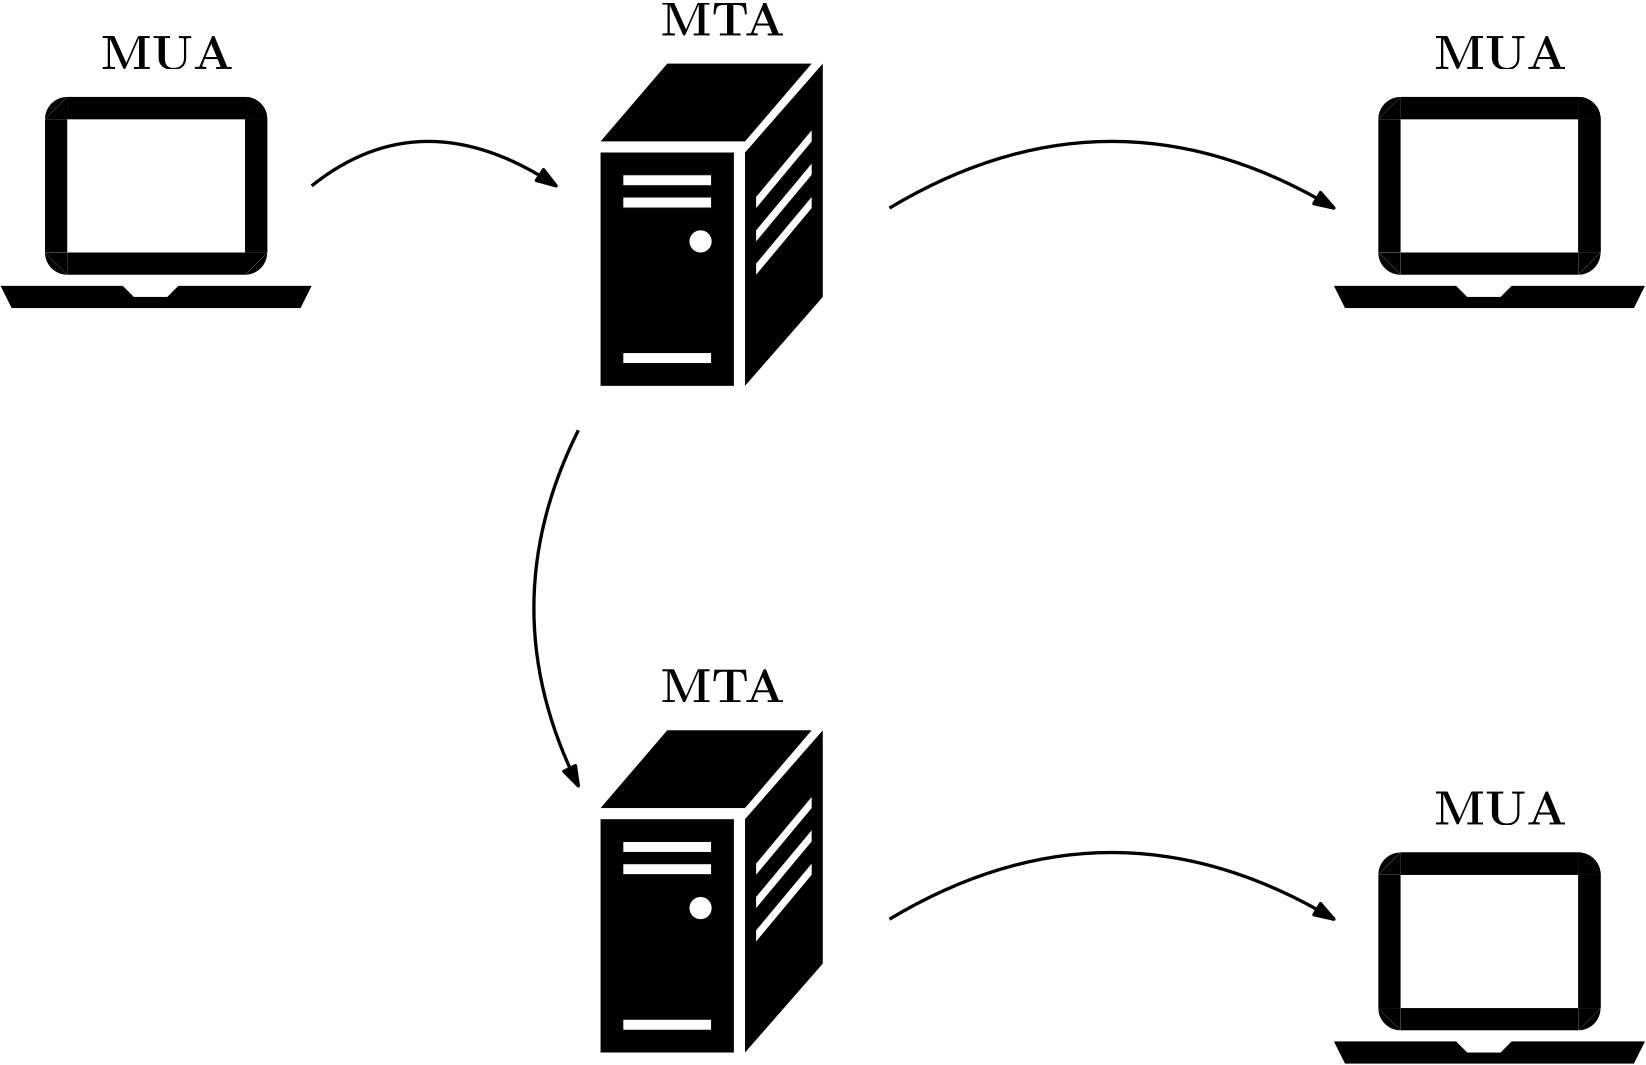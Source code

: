 <?xml version="1.0"?>
<!DOCTYPE ipe SYSTEM "ipe.dtd">
<ipe version="70212" creator="Ipe 7.2.13">
<info created="D:20200421014650" modified="D:20200423192901"/>
<ipestyle name="basic">
<symbol name="arrow/arc(spx)">
<path stroke="sym-stroke" fill="sym-stroke" pen="sym-pen">
0 0 m
-1 0.333 l
-1 -0.333 l
h
</path>
</symbol>
<symbol name="arrow/farc(spx)">
<path stroke="sym-stroke" fill="white" pen="sym-pen">
0 0 m
-1 0.333 l
-1 -0.333 l
h
</path>
</symbol>
<symbol name="arrow/ptarc(spx)">
<path stroke="sym-stroke" fill="sym-stroke" pen="sym-pen">
0 0 m
-1 0.333 l
-0.8 0 l
-1 -0.333 l
h
</path>
</symbol>
<symbol name="arrow/fptarc(spx)">
<path stroke="sym-stroke" fill="white" pen="sym-pen">
0 0 m
-1 0.333 l
-0.8 0 l
-1 -0.333 l
h
</path>
</symbol>
<symbol name="mark/circle(sx)" transformations="translations">
<path fill="sym-stroke">
0.6 0 0 0.6 0 0 e
0.4 0 0 0.4 0 0 e
</path>
</symbol>
<symbol name="mark/disk(sx)" transformations="translations">
<path fill="sym-stroke">
0.6 0 0 0.6 0 0 e
</path>
</symbol>
<symbol name="mark/fdisk(sfx)" transformations="translations">
<group>
<path fill="sym-fill">
0.5 0 0 0.5 0 0 e
</path>
<path fill="sym-stroke" fillrule="eofill">
0.6 0 0 0.6 0 0 e
0.4 0 0 0.4 0 0 e
</path>
</group>
</symbol>
<symbol name="mark/box(sx)" transformations="translations">
<path fill="sym-stroke" fillrule="eofill">
-0.6 -0.6 m
0.6 -0.6 l
0.6 0.6 l
-0.6 0.6 l
h
-0.4 -0.4 m
0.4 -0.4 l
0.4 0.4 l
-0.4 0.4 l
h
</path>
</symbol>
<symbol name="mark/square(sx)" transformations="translations">
<path fill="sym-stroke">
-0.6 -0.6 m
0.6 -0.6 l
0.6 0.6 l
-0.6 0.6 l
h
</path>
</symbol>
<symbol name="mark/fsquare(sfx)" transformations="translations">
<group>
<path fill="sym-fill">
-0.5 -0.5 m
0.5 -0.5 l
0.5 0.5 l
-0.5 0.5 l
h
</path>
<path fill="sym-stroke" fillrule="eofill">
-0.6 -0.6 m
0.6 -0.6 l
0.6 0.6 l
-0.6 0.6 l
h
-0.4 -0.4 m
0.4 -0.4 l
0.4 0.4 l
-0.4 0.4 l
h
</path>
</group>
</symbol>
<symbol name="mark/cross(sx)" transformations="translations">
<group>
<path fill="sym-stroke">
-0.43 -0.57 m
0.57 0.43 l
0.43 0.57 l
-0.57 -0.43 l
h
</path>
<path fill="sym-stroke">
-0.43 0.57 m
0.57 -0.43 l
0.43 -0.57 l
-0.57 0.43 l
h
</path>
</group>
</symbol>
<symbol name="arrow/fnormal(spx)">
<path stroke="sym-stroke" fill="white" pen="sym-pen">
0 0 m
-1 0.333 l
-1 -0.333 l
h
</path>
</symbol>
<symbol name="arrow/pointed(spx)">
<path stroke="sym-stroke" fill="sym-stroke" pen="sym-pen">
0 0 m
-1 0.333 l
-0.8 0 l
-1 -0.333 l
h
</path>
</symbol>
<symbol name="arrow/fpointed(spx)">
<path stroke="sym-stroke" fill="white" pen="sym-pen">
0 0 m
-1 0.333 l
-0.8 0 l
-1 -0.333 l
h
</path>
</symbol>
<symbol name="arrow/linear(spx)">
<path stroke="sym-stroke" pen="sym-pen">
-1 0.333 m
0 0 l
-1 -0.333 l
</path>
</symbol>
<symbol name="arrow/fdouble(spx)">
<path stroke="sym-stroke" fill="white" pen="sym-pen">
0 0 m
-1 0.333 l
-1 -0.333 l
h
-1 0 m
-2 0.333 l
-2 -0.333 l
h
</path>
</symbol>
<symbol name="arrow/double(spx)">
<path stroke="sym-stroke" fill="sym-stroke" pen="sym-pen">
0 0 m
-1 0.333 l
-1 -0.333 l
h
-1 0 m
-2 0.333 l
-2 -0.333 l
h
</path>
</symbol>
<pen name="heavier" value="0.8"/>
<pen name="fat" value="1.2"/>
<pen name="ultrafat" value="2"/>
<symbolsize name="large" value="5"/>
<symbolsize name="small" value="2"/>
<symbolsize name="tiny" value="1.1"/>
<arrowsize name="large" value="10"/>
<arrowsize name="small" value="5"/>
<arrowsize name="tiny" value="3"/>
<color name="red" value="1 0 0"/>
<color name="green" value="0 1 0"/>
<color name="blue" value="0 0 1"/>
<color name="yellow" value="1 1 0"/>
<color name="orange" value="1 0.647 0"/>
<color name="gold" value="1 0.843 0"/>
<color name="purple" value="0.627 0.125 0.941"/>
<color name="gray" value="0.745"/>
<color name="brown" value="0.647 0.165 0.165"/>
<color name="navy" value="0 0 0.502"/>
<color name="pink" value="1 0.753 0.796"/>
<color name="seagreen" value="0.18 0.545 0.341"/>
<color name="turquoise" value="0.251 0.878 0.816"/>
<color name="violet" value="0.933 0.51 0.933"/>
<color name="darkblue" value="0 0 0.545"/>
<color name="darkcyan" value="0 0.545 0.545"/>
<color name="darkgray" value="0.663"/>
<color name="darkgreen" value="0 0.392 0"/>
<color name="darkmagenta" value="0.545 0 0.545"/>
<color name="darkorange" value="1 0.549 0"/>
<color name="darkred" value="0.545 0 0"/>
<color name="lightblue" value="0.678 0.847 0.902"/>
<color name="lightcyan" value="0.878 1 1"/>
<color name="lightgray" value="0.827"/>
<color name="lightgreen" value="0.565 0.933 0.565"/>
<color name="lightyellow" value="1 1 0.878"/>
<dashstyle name="dashed" value="[4] 0"/>
<dashstyle name="dotted" value="[1 3] 0"/>
<dashstyle name="dash dotted" value="[4 2 1 2] 0"/>
<dashstyle name="dash dot dotted" value="[4 2 1 2 1 2] 0"/>
<textsize name="large" value="\large"/>
<textsize name="small" value="\small"/>
<textsize name="tiny" value="\tiny"/>
<textsize name="Large" value="\Large"/>
<textsize name="LARGE" value="\LARGE"/>
<textsize name="huge" value="\huge"/>
<textsize name="Huge" value="\Huge"/>
<textsize name="footnote" value="\footnotesize"/>
<textstyle name="center" begin="\begin{center}" end="\end{center}"/>
<textstyle name="itemize" begin="\begin{itemize}" end="\end{itemize}"/>
<textstyle name="item" begin="\begin{itemize}\item{}" end="\end{itemize}"/>
<gridsize name="4 pts" value="4"/>
<gridsize name="8 pts (~3 mm)" value="8"/>
<gridsize name="16 pts (~6 mm)" value="16"/>
<gridsize name="32 pts (~12 mm)" value="32"/>
<gridsize name="10 pts (~3.5 mm)" value="10"/>
<gridsize name="20 pts (~7 mm)" value="20"/>
<gridsize name="14 pts (~5 mm)" value="14"/>
<gridsize name="28 pts (~10 mm)" value="28"/>
<gridsize name="56 pts (~20 mm)" value="56"/>
<anglesize name="90 deg" value="90"/>
<anglesize name="60 deg" value="60"/>
<anglesize name="45 deg" value="45"/>
<anglesize name="30 deg" value="30"/>
<anglesize name="22.5 deg" value="22.5"/>
<opacity name="10%" value="0.1"/>
<opacity name="30%" value="0.3"/>
<opacity name="50%" value="0.5"/>
<opacity name="75%" value="0.75"/>
<tiling name="falling" angle="-60" step="4" width="1"/>
<tiling name="rising" angle="30" step="4" width="1"/>
</ipestyle>
<page>
<layer name="alpha"/>
<view layers="alpha" active="alpha"/>
<text layer="alpha" matrix="1 0 0 1 4 -48" transformations="translations" pos="72 664" stroke="black" type="label" width="47.88" height="11.812" depth="0" halign="center" valign="center" size="LARGE">\textbf{MUA}</text>
<path fill="black">
32 544 m
32 592 l
40 592 l
40 544 l
32 544 l
</path>
<path fill="black">
40 600 m
104 600 l
104 592 l
40 592 l
40 600 l
</path>
<path matrix="1 0 0 1 72 0" fill="black">
32 544 m
32 592 l
40 592 l
40 544 l
32 544 l
</path>
<path matrix="1 0 0 1 0 -56" fill="black">
40 600 m
104 600 l
104 592 l
40 592 l
40 600 l
</path>
<path fill="black">
32 592 m
40 592 l
40 600 l
</path>
<path fill="black">
112 592 m
104 592 l
104 600 l
</path>
<path fill="black">
104 600 m
8 0 0 -8 104 592 112 592 a
</path>
<path fill="black">
40 600 m
104 600 l
104 592 l
40 592 l
40 600 l
</path>
<path matrix="1 0 0 1 72 0" fill="black">
32 544 m
32 592 l
40 592 l
40 544 l
32 544 l
</path>
<path fill="black">
112 592 m
104 592 l
104 600 l
</path>
<path fill="black">
104 600 m
8 0 0 -8 104 592 112 592 a
</path>
<path fill="black">
32 592 m
8 0 0 -8 40 592 40 600 a
</path>
<path fill="black">
112 544 m
104 544 l
104 536 l
</path>
<path fill="black">
104 536 m
8 0 0 8 104 544 112 544 a
</path>
<path fill="black">
40 536 m
40 544 l
32 544 l
</path>
<path fill="black">
32 544 m
8 0 0 8 40 544 40 536 a
</path>
<path fill="black">
16 532 m
20 524 l
124 524 l
128 532 l
80 532 l
76 528 l
64 528 l
60 532 l
16 532 l
</path>
<path matrix="1 0 0 1 -40 -44" fill="black">
272 624 m
272 540 l
320 540 l
320 624 l
h
</path>
<path matrix="1 0 0 1 -40 -44" fill="black">
324 624 m
352 656 l
352 572 l
324 540 l
324 624 l
</path>
<path matrix="1 0 0 1 -40 -44" fill="black">
272 628 m
324 628 l
348 656 l
296 656 l
272 628 l
</path>
<path matrix="1 0 0 1 -40 -44" stroke="black" fill="white">
280 616 m
280 612 l
312 612 l
312 616 l
h
</path>
<path matrix="1 0 0 1 -40 -52" stroke="black" fill="white">
280 616 m
280 612 l
312 612 l
312 616 l
h
</path>
<path matrix="1 0 0 1 -40 -108" stroke="black" fill="white">
280 616 m
280 612 l
312 612 l
312 616 l
h
</path>
<path matrix="1 0 0 1 -40 -44" fill="white">
328 608 m
348 632 l
348 628 l
328 604 l
328 608 l
</path>
<path matrix="1 0 0 1 -40 -56" fill="white">
328 608 m
348 632 l
348 628 l
328 604 l
328 608 l
</path>
<path matrix="1 0 0 1 -40 -68" fill="white">
328 608 m
348 632 l
348 628 l
328 604 l
328 608 l
</path>
<path matrix="1 0 0 1 -40 -44" fill="white">
4 0 0 4 308 592 e
</path>
<text matrix="1 0 0 1 204 -36" transformations="translations" pos="72 664" stroke="black" type="label" width="44.852" height="11.812" depth="0" halign="center" valign="center" size="LARGE">\textbf{MTA}</text>
<path stroke="black" pen="fat" arrow="normal/normal">
128 568 m
168 600
216 568 c
</path>
<text matrix="1 0 0 1 484 -48" transformations="translations" pos="72 664" stroke="black" type="label" width="47.88" height="11.812" depth="0" halign="center" valign="center" size="LARGE">\textbf{MUA}</text>
<path matrix="1 0 0 1 480 0" fill="black">
32 544 m
32 592 l
40 592 l
40 544 l
32 544 l
</path>
<path matrix="1 0 0 1 480 0" fill="black">
40 600 m
104 600 l
104 592 l
40 592 l
40 600 l
</path>
<path matrix="1 0 0 1 552 0" fill="black">
32 544 m
32 592 l
40 592 l
40 544 l
32 544 l
</path>
<path matrix="1 0 0 1 480 -56" fill="black">
40 600 m
104 600 l
104 592 l
40 592 l
40 600 l
</path>
<path matrix="1 0 0 1 480 0" fill="black">
32 592 m
40 592 l
40 600 l
</path>
<path matrix="1 0 0 1 480 0" fill="black">
112 592 m
104 592 l
104 600 l
</path>
<path matrix="1 0 0 1 480 0" fill="black">
104 600 m
8 0 0 -8 104 592 112 592 a
</path>
<path matrix="1 0 0 1 480 0" fill="black">
40 600 m
104 600 l
104 592 l
40 592 l
40 600 l
</path>
<path matrix="1 0 0 1 552 0" fill="black">
32 544 m
32 592 l
40 592 l
40 544 l
32 544 l
</path>
<path matrix="1 0 0 1 480 0" fill="black">
112 592 m
104 592 l
104 600 l
</path>
<path matrix="1 0 0 1 480 0" fill="black">
104 600 m
8 0 0 -8 104 592 112 592 a
</path>
<path matrix="1 0 0 1 480 0" fill="black">
32 592 m
8 0 0 -8 40 592 40 600 a
</path>
<path matrix="1 0 0 1 480 0" fill="black">
112 544 m
104 544 l
104 536 l
</path>
<path matrix="1 0 0 1 480 0" fill="black">
104 536 m
8 0 0 8 104 544 112 544 a
</path>
<path matrix="1 0 0 1 480 0" fill="black">
40 536 m
40 544 l
32 544 l
</path>
<path matrix="1 0 0 1 480 0" fill="black">
32 544 m
8 0 0 8 40 544 40 536 a
</path>
<path matrix="1 0 0 1 480 0" fill="black">
16 532 m
20 524 l
124 524 l
128 532 l
80 532 l
76 528 l
64 528 l
60 532 l
16 532 l
</path>
<text matrix="1 0 0 1 484 -320" transformations="translations" pos="72 664" stroke="black" type="label" width="47.88" height="11.812" depth="0" halign="center" valign="center" size="LARGE">\textbf{MUA}</text>
<path matrix="1 0 0 1 480 -272" fill="black">
32 544 m
32 592 l
40 592 l
40 544 l
32 544 l
</path>
<path matrix="1 0 0 1 480 -272" fill="black">
40 600 m
104 600 l
104 592 l
40 592 l
40 600 l
</path>
<path matrix="1 0 0 1 552 -272" fill="black">
32 544 m
32 592 l
40 592 l
40 544 l
32 544 l
</path>
<path matrix="1 0 0 1 480 -328" fill="black">
40 600 m
104 600 l
104 592 l
40 592 l
40 600 l
</path>
<path matrix="1 0 0 1 480 -272" fill="black">
32 592 m
40 592 l
40 600 l
</path>
<path matrix="1 0 0 1 480 -272" fill="black">
112 592 m
104 592 l
104 600 l
</path>
<path matrix="1 0 0 1 480 -272" fill="black">
104 600 m
8 0 0 -8 104 592 112 592 a
</path>
<path matrix="1 0 0 1 480 -272" fill="black">
40 600 m
104 600 l
104 592 l
40 592 l
40 600 l
</path>
<path matrix="1 0 0 1 552 -272" fill="black">
32 544 m
32 592 l
40 592 l
40 544 l
32 544 l
</path>
<path matrix="1 0 0 1 480 -272" fill="black">
112 592 m
104 592 l
104 600 l
</path>
<path matrix="1 0 0 1 480 -272" fill="black">
104 600 m
8 0 0 -8 104 592 112 592 a
</path>
<path matrix="1 0 0 1 480 -272" fill="black">
32 592 m
8 0 0 -8 40 592 40 600 a
</path>
<path matrix="1 0 0 1 480 -272" fill="black">
112 544 m
104 544 l
104 536 l
</path>
<path matrix="1 0 0 1 480 -272" fill="black">
104 536 m
8 0 0 8 104 544 112 544 a
</path>
<path matrix="1 0 0 1 480 -272" fill="black">
40 536 m
40 544 l
32 544 l
</path>
<path matrix="1 0 0 1 480 -272" fill="black">
32 544 m
8 0 0 8 40 544 40 536 a
</path>
<path matrix="1 0 0 1 480 -272" fill="black">
16 532 m
20 524 l
124 524 l
128 532 l
80 532 l
76 528 l
64 528 l
60 532 l
16 532 l
</path>
<path matrix="1 0 0 1 -40 -284" fill="black">
272 624 m
272 540 l
320 540 l
320 624 l
h
</path>
<path matrix="1 0 0 1 -40 -284" fill="black">
324 624 m
352 656 l
352 572 l
324 540 l
324 624 l
</path>
<path matrix="1 0 0 1 -40 -284" fill="black">
272 628 m
324 628 l
348 656 l
296 656 l
272 628 l
</path>
<path matrix="1 0 0 1 -40 -284" stroke="black" fill="white">
280 616 m
280 612 l
312 612 l
312 616 l
h
</path>
<path matrix="1 0 0 1 -40 -292" stroke="black" fill="white">
280 616 m
280 612 l
312 612 l
312 616 l
h
</path>
<path matrix="1 0 0 1 -40 -348" stroke="black" fill="white">
280 616 m
280 612 l
312 612 l
312 616 l
h
</path>
<path matrix="1 0 0 1 -40 -284" fill="white">
328 608 m
348 632 l
348 628 l
328 604 l
328 608 l
</path>
<path matrix="1 0 0 1 -40 -296" fill="white">
328 608 m
348 632 l
348 628 l
328 604 l
328 608 l
</path>
<path matrix="1 0 0 1 -40 -308" fill="white">
328 608 m
348 632 l
348 628 l
328 604 l
328 608 l
</path>
<path matrix="1 0 0 1 -40 -284" fill="white">
4 0 0 4 308 592 e
</path>
<text matrix="1 0 0 1 204 -276" transformations="translations" pos="72 664" stroke="black" type="label" width="44.852" height="11.812" depth="0" halign="center" valign="center" size="LARGE">\textbf{MTA}</text>
<path stroke="black" pen="fat" arrow="normal/normal">
336 560 m
416 608
496 560 c
</path>
<path stroke="black" pen="fat" arrow="normal/normal">
224 480 m
192 416
224 352 c
</path>
<path stroke="black" pen="fat" arrow="normal/normal">
336 304 m
416 352
496 304 c
</path>
</page>
</ipe>
